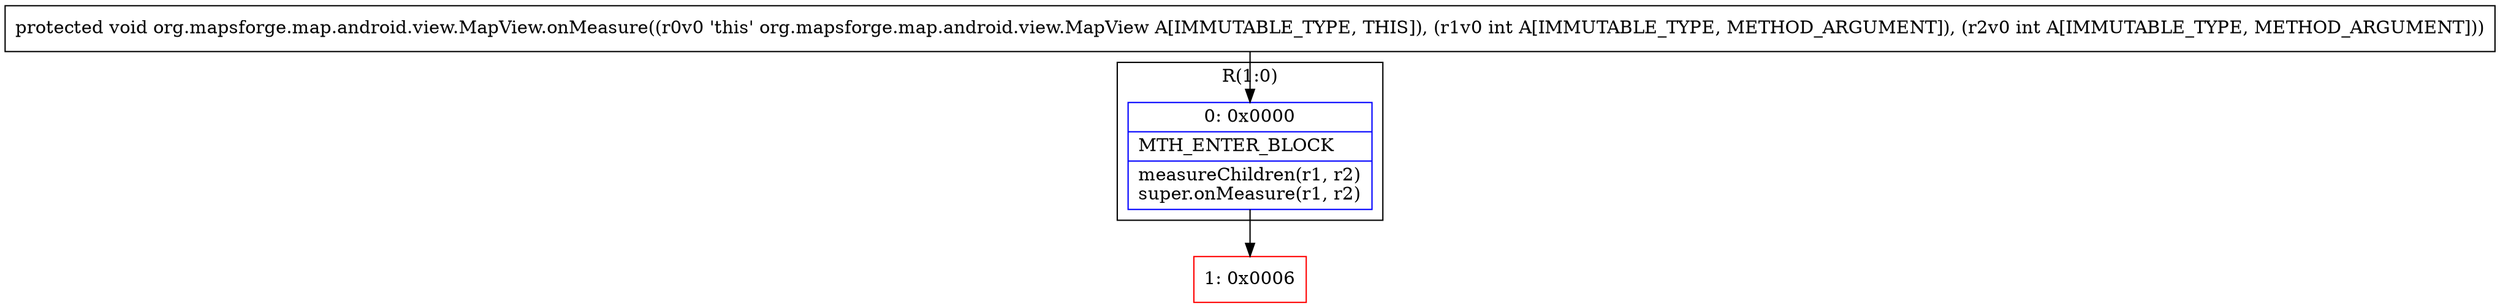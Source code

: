 digraph "CFG fororg.mapsforge.map.android.view.MapView.onMeasure(II)V" {
subgraph cluster_Region_866043558 {
label = "R(1:0)";
node [shape=record,color=blue];
Node_0 [shape=record,label="{0\:\ 0x0000|MTH_ENTER_BLOCK\l|measureChildren(r1, r2)\lsuper.onMeasure(r1, r2)\l}"];
}
Node_1 [shape=record,color=red,label="{1\:\ 0x0006}"];
MethodNode[shape=record,label="{protected void org.mapsforge.map.android.view.MapView.onMeasure((r0v0 'this' org.mapsforge.map.android.view.MapView A[IMMUTABLE_TYPE, THIS]), (r1v0 int A[IMMUTABLE_TYPE, METHOD_ARGUMENT]), (r2v0 int A[IMMUTABLE_TYPE, METHOD_ARGUMENT])) }"];
MethodNode -> Node_0;
Node_0 -> Node_1;
}

